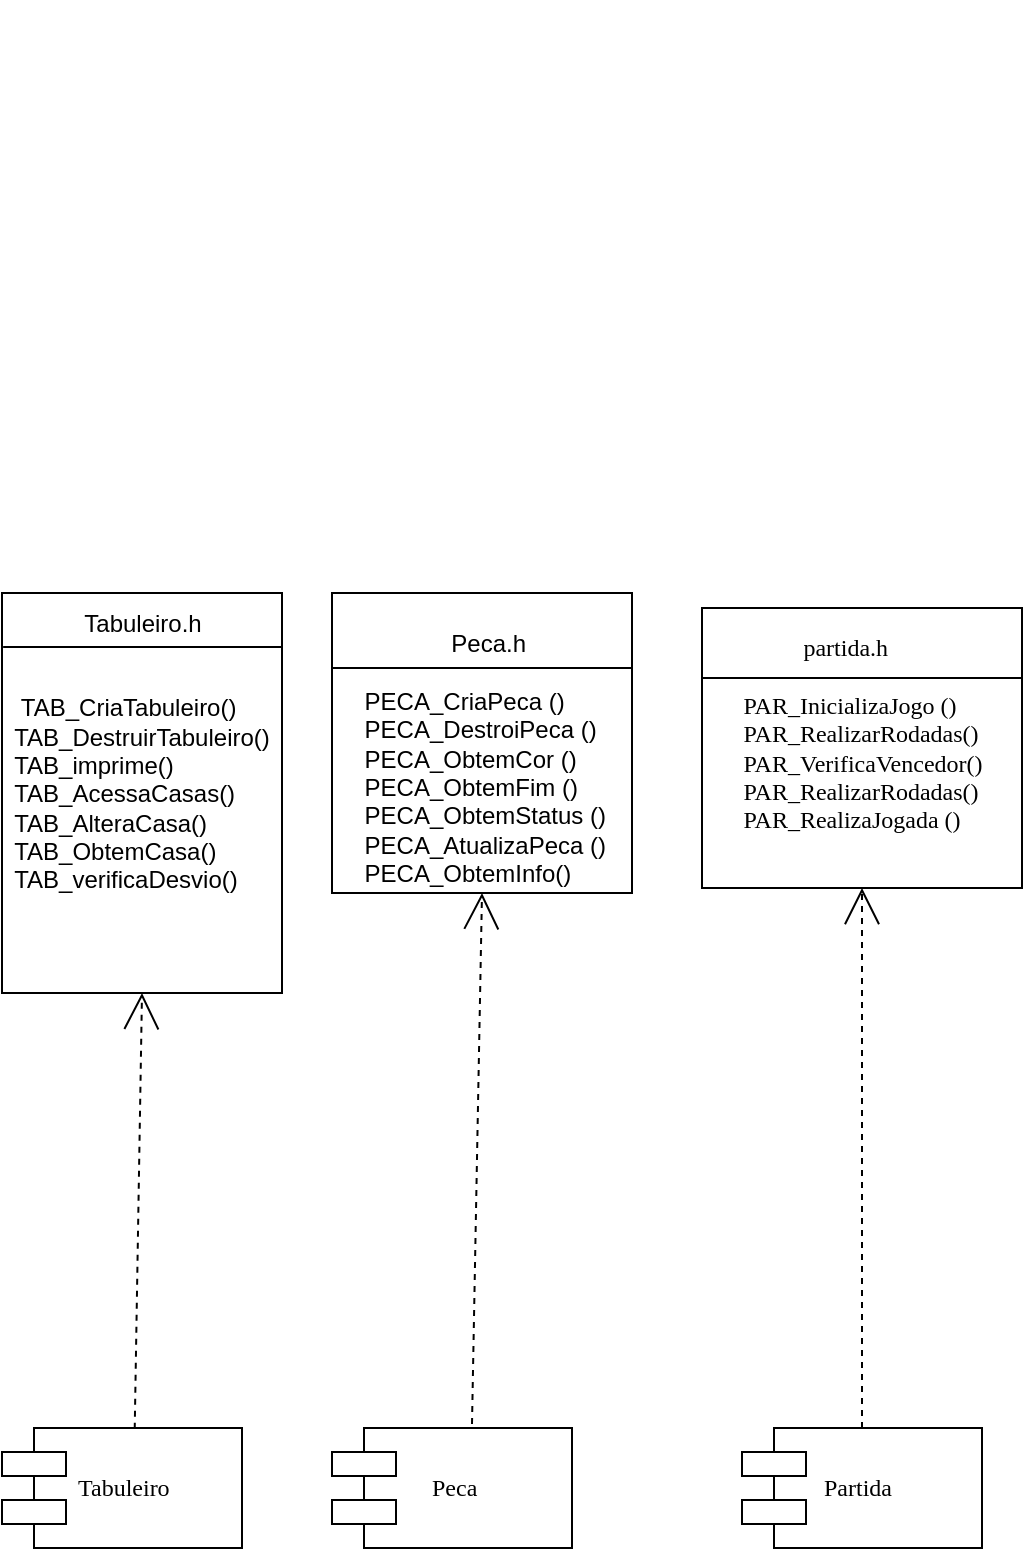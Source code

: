 <mxfile version="10.8.4" type="github"><diagram name="Page-1" id="5f0bae14-7c28-e335-631c-24af17079c00"><mxGraphModel dx="1162" dy="1478" grid="1" gridSize="10" guides="1" tooltips="1" connect="1" arrows="1" fold="1" page="1" pageScale="1" pageWidth="1100" pageHeight="850" background="#ffffff" math="0" shadow="0"><root><mxCell id="0"/><mxCell id="1" parent="0"/><mxCell id="39150e848f15840c-5" value="&amp;nbsp;&amp;nbsp;&amp;nbsp; Peca" style="shape=component;align=left;spacingLeft=36;rounded=0;shadow=0;comic=0;labelBackgroundColor=none;strokeColor=#000000;strokeWidth=1;fillColor=#ffffff;fontFamily=Verdana;fontSize=12;fontColor=#000000;html=1;" parent="1" vertex="1"><mxGeometry x="265" y="450" width="120" height="60" as="geometry"/></mxCell><mxCell id="39150e848f15840c-7" value="&amp;nbsp;Partida" style="shape=component;align=left;spacingLeft=36;rounded=0;shadow=0;comic=0;labelBackgroundColor=none;strokeColor=#000000;strokeWidth=1;fillColor=#ffffff;fontFamily=Verdana;fontSize=12;fontColor=#000000;html=1;" parent="1" vertex="1"><mxGeometry x="470" y="450" width="120" height="60" as="geometry"/></mxCell><mxCell id="39150e848f15840c-8" value="&lt;div align=&quot;justify&quot;&gt;&lt;br&gt;&lt;/div&gt;&lt;div align=&quot;justify&quot;&gt;&lt;br&gt;&lt;/div&gt;&lt;div align=&quot;justify&quot;&gt;&lt;br&gt;&lt;/div&gt;&lt;div align=&quot;justify&quot;&gt;&lt;br&gt;&lt;/div&gt;&lt;div align=&quot;justify&quot;&gt;&lt;br&gt;&lt;/div&gt;&lt;div align=&quot;justify&quot;&gt;&lt;br&gt;&lt;/div&gt;&lt;div align=&quot;justify&quot;&gt;&lt;br&gt;&lt;/div&gt;&lt;div align=&quot;justify&quot;&gt;&lt;br&gt;&lt;/div&gt;&lt;div align=&quot;justify&quot;&gt;&lt;br&gt;&lt;/div&gt;&lt;div align=&quot;justify&quot;&gt;&lt;br&gt;&lt;/div&gt;&lt;div align=&quot;justify&quot;&gt;&lt;br&gt;&lt;/div&gt;&lt;div align=&quot;justify&quot;&gt;&lt;br&gt;&lt;/div&gt;&lt;div align=&quot;justify&quot;&gt;&lt;br&gt;&lt;/div&gt;&lt;div align=&quot;justify&quot;&gt;&lt;br&gt;&lt;/div&gt;&lt;div align=&quot;justify&quot;&gt;&lt;br&gt;&lt;/div&gt;&lt;div align=&quot;justify&quot;&gt;&lt;br&gt;&lt;/div&gt;&lt;div align=&quot;justify&quot;&gt;&lt;br&gt;&lt;/div&gt;&lt;div align=&quot;justify&quot;&gt;&lt;br&gt;&lt;/div&gt;&lt;div align=&quot;justify&quot;&gt;&lt;br&gt;&lt;/div&gt;&lt;div align=&quot;justify&quot;&gt;&lt;br&gt;&lt;/div&gt;&lt;div align=&quot;justify&quot;&gt;&lt;br&gt;&lt;/div&gt;&lt;div align=&quot;justify&quot;&gt;&lt;br&gt;&lt;/div&gt;&lt;div align=&quot;justify&quot;&gt;&amp;nbsp;&amp;nbsp;&amp;nbsp;&amp;nbsp;&amp;nbsp;&amp;nbsp;&amp;nbsp;&amp;nbsp;&amp;nbsp; partida.h&lt;/div&gt;&lt;div align=&quot;justify&quot;&gt;&lt;b&gt;&lt;/b&gt;&lt;div&gt;&lt;br&gt;&lt;/div&gt;&lt;div&gt;&lt;div&gt;&lt;div&gt;&lt;span&gt;PAR_InicializaJogo&lt;/span&gt;&lt;span&gt; ()&lt;/span&gt;&lt;/div&gt;&lt;/div&gt;&lt;/div&gt;&lt;div&gt;&lt;div&gt;&lt;span&gt;PAR_RealizarRodadas&lt;/span&gt;&lt;span&gt;()&lt;/span&gt;&lt;/div&gt;&lt;/div&gt;&lt;div&gt;&lt;div&gt;&lt;div&gt;&lt;span&gt;PAR_VerificaVencedor&lt;/span&gt;&lt;span&gt;()&lt;/span&gt;&lt;/div&gt;&lt;/div&gt;&lt;/div&gt;&lt;div&gt;&lt;div&gt;&lt;div&gt;&lt;div&gt;&lt;span&gt;PAR_RealizarRodadas&lt;/span&gt;&lt;span&gt;()&lt;/span&gt;&lt;/div&gt;&lt;/div&gt;&lt;/div&gt;&lt;/div&gt;&lt;div&gt;&lt;div&gt;&lt;div&gt;&lt;span&gt;PAR_RealizaJogada&lt;/span&gt;&lt;span&gt; ()&lt;/span&gt;&lt;/div&gt;&lt;/div&gt;&lt;/div&gt;&lt;div&gt;&lt;br&gt;&lt;/div&gt;&lt;div&gt;&lt;br&gt;&lt;/div&gt;&lt;div&gt;&lt;br&gt;&lt;/div&gt;&lt;div&gt;&lt;br&gt;&lt;/div&gt;&lt;div&gt;&lt;br&gt;&lt;/div&gt;&lt;div&gt;&lt;br&gt;&lt;/div&gt;&lt;div&gt;&lt;br&gt;&lt;/div&gt;&lt;div&gt;&lt;br&gt;&lt;/div&gt;&lt;div&gt;&lt;br&gt;&lt;/div&gt;&lt;div&gt;&lt;br&gt;&lt;/div&gt;&lt;div&gt;&lt;br&gt;&lt;/div&gt;&lt;div&gt;&lt;br&gt;&lt;/div&gt;&lt;div&gt;&lt;br&gt;&lt;/div&gt;&lt;div&gt;&lt;br&gt;&lt;/div&gt;&lt;div&gt;&lt;br&gt;&lt;/div&gt;&lt;div&gt;&lt;br&gt;&lt;/div&gt;&lt;div&gt;&lt;br&gt;&lt;/div&gt;&lt;div&gt;&lt;br&gt;&lt;/div&gt;&lt;div&gt;&lt;br&gt;&lt;/div&gt;&lt;div&gt;&lt;br&gt;&lt;/div&gt;&lt;div&gt;&lt;br&gt;&lt;/div&gt;&lt;div&gt;&lt;br&gt;&lt;/div&gt;&lt;div&gt;&lt;br&gt;&lt;/div&gt;&lt;/div&gt;" style="html=1;rounded=0;shadow=0;comic=0;labelBackgroundColor=none;strokeColor=#000000;strokeWidth=1;fillColor=#ffffff;fontFamily=Verdana;fontSize=12;fontColor=#000000;align=center;" parent="1" vertex="1"><mxGeometry x="450" y="40" width="160" height="140" as="geometry"/></mxCell><mxCell id="39150e848f15840c-10" value="Tabuleiro" style="shape=component;align=left;spacingLeft=36;rounded=0;shadow=0;comic=0;labelBackgroundColor=none;strokeColor=#000000;strokeWidth=1;fillColor=#ffffff;fontFamily=Verdana;fontSize=12;fontColor=#000000;html=1;" parent="1" vertex="1"><mxGeometry x="100" y="450" width="120" height="60" as="geometry"/></mxCell><mxCell id="39150e848f15840c-11" style="edgeStyle=none;rounded=0;html=1;dashed=1;labelBackgroundColor=none;startArrow=none;startFill=0;startSize=8;endArrow=open;endFill=0;endSize=16;fontFamily=Verdana;fontSize=12;exitX=0.553;exitY=0.006;exitDx=0;exitDy=0;exitPerimeter=0;entryX=0.5;entryY=1;entryDx=0;entryDy=0;" parent="1" source="39150e848f15840c-10" target="ISHT4L1SWULEy64PhdQd-35" edge="1"><mxGeometry relative="1" as="geometry"><mxPoint x="380" y="440" as="sourcePoint"/><mxPoint x="374.614" y="248.872" as="targetPoint"/></mxGeometry></mxCell><mxCell id="39150e848f15840c-12" style="edgeStyle=none;rounded=0;html=1;dashed=1;labelBackgroundColor=none;startArrow=none;startFill=0;startSize=8;endArrow=open;endFill=0;endSize=16;fontFamily=Verdana;fontSize=12;entryX=0.5;entryY=1;entryDx=0;entryDy=0;" parent="1" target="ISHT4L1SWULEy64PhdQd-32" edge="1"><mxGeometry relative="1" as="geometry"><mxPoint x="335" y="448" as="sourcePoint"/><mxPoint x="625.321" y="248.838" as="targetPoint"/></mxGeometry></mxCell><mxCell id="39150e848f15840c-16" style="edgeStyle=orthogonalEdgeStyle;rounded=0;html=1;dashed=1;labelBackgroundColor=none;startArrow=none;startFill=0;startSize=8;endArrow=open;endFill=0;endSize=16;fontFamily=Verdana;fontSize=12;" parent="1" source="39150e848f15840c-7" target="39150e848f15840c-8" edge="1"><mxGeometry relative="1" as="geometry"/></mxCell><mxCell id="ISHT4L1SWULEy64PhdQd-31" value="" style="endArrow=none;html=1;entryX=0;entryY=0.25;entryDx=0;entryDy=0;exitX=1;exitY=0.25;exitDx=0;exitDy=0;" edge="1" parent="1" source="39150e848f15840c-8" target="39150e848f15840c-8"><mxGeometry width="50" height="50" relative="1" as="geometry"><mxPoint x="140" y="650" as="sourcePoint"/><mxPoint x="190" y="600" as="targetPoint"/></mxGeometry></mxCell><mxCell id="ISHT4L1SWULEy64PhdQd-32" value="&lt;div align=&quot;left&quot;&gt;&lt;br&gt;&lt;/div&gt;&lt;div align=&quot;left&quot;&gt;&lt;br&gt;&lt;/div&gt;&lt;div align=&quot;left&quot;&gt;&lt;br&gt;&lt;/div&gt;&lt;div align=&quot;left&quot;&gt;&lt;br&gt;&lt;/div&gt;&lt;div align=&quot;left&quot;&gt;&lt;br&gt;&lt;/div&gt;&lt;div align=&quot;left&quot;&gt;&lt;br&gt;&lt;/div&gt;&lt;div align=&quot;left&quot;&gt;&lt;br&gt;&lt;/div&gt;&lt;div align=&quot;left&quot;&gt;&lt;br&gt;&lt;/div&gt;&lt;div align=&quot;left&quot;&gt;&lt;br&gt;&lt;/div&gt;&lt;div align=&quot;left&quot;&gt;&lt;br&gt;&lt;/div&gt;&lt;div align=&quot;left&quot;&gt;&lt;br&gt;&lt;/div&gt;&lt;div align=&quot;left&quot;&gt;&lt;br&gt;&lt;/div&gt;&lt;div align=&quot;left&quot;&gt;&lt;br&gt;&lt;/div&gt;&lt;div align=&quot;left&quot;&gt;&lt;br&gt;&lt;/div&gt;&lt;div align=&quot;left&quot;&gt;&amp;nbsp;&amp;nbsp;&amp;nbsp;&amp;nbsp;&amp;nbsp;&amp;nbsp;&amp;nbsp;&amp;nbsp;&amp;nbsp;&amp;nbsp;&amp;nbsp;&amp;nbsp;&amp;nbsp; Peca.h&lt;br&gt;&lt;/div&gt;&lt;div align=&quot;left&quot;&gt;&lt;br&gt;&lt;/div&gt;&lt;div align=&quot;left&quot;&gt;&lt;span&gt;&amp;nbsp;PECA_CriaPeca&lt;/span&gt;&lt;span&gt; (&lt;/span&gt;&lt;span&gt;)&lt;/span&gt;&lt;/div&gt;&lt;div align=&quot;left&quot;&gt;&lt;div&gt;&lt;div&gt;&lt;span&gt;&amp;nbsp;PECA_DestroiPeca&lt;/span&gt;&lt;span&gt; (&lt;/span&gt;&lt;span&gt;)&lt;/span&gt;&lt;/div&gt;&lt;/div&gt;&lt;/div&gt;&lt;div align=&quot;left&quot;&gt;&lt;div&gt;&lt;div&gt;&lt;span&gt;&amp;nbsp;PECA_ObtemCor&lt;/span&gt;&lt;span&gt; ()&lt;/span&gt;&lt;/div&gt;&lt;/div&gt;&lt;/div&gt;&lt;div align=&quot;left&quot;&gt;&lt;div&gt;&lt;div&gt;&lt;span&gt;&amp;nbsp;PECA_ObtemFim&lt;/span&gt;&lt;span&gt; ()&lt;/span&gt;&lt;/div&gt;&lt;/div&gt;&lt;/div&gt;&lt;div align=&quot;left&quot;&gt;&amp;nbsp;PECA_ObtemStatus ()&lt;/div&gt;&lt;div align=&quot;left&quot;&gt;&amp;nbsp;PECA_AtualizaPeca ()&lt;/div&gt;&lt;div align=&quot;left&quot;&gt;&amp;nbsp;PECA_ObtemInfo()&lt;/div&gt;&lt;div align=&quot;left&quot;&gt;&lt;br&gt;&lt;/div&gt;&lt;div align=&quot;left&quot;&gt;&lt;br&gt;&lt;/div&gt;&lt;div align=&quot;left&quot;&gt;&lt;br&gt;&lt;/div&gt;&lt;div align=&quot;left&quot;&gt;&lt;br&gt;&lt;/div&gt;&lt;div align=&quot;left&quot;&gt;&lt;br&gt;&lt;/div&gt;&lt;div align=&quot;left&quot;&gt;&lt;br&gt;&lt;/div&gt;&lt;div align=&quot;left&quot;&gt;&lt;br&gt;&lt;/div&gt;&lt;div align=&quot;left&quot;&gt;&lt;br&gt;&lt;/div&gt;&lt;div align=&quot;left&quot;&gt;&lt;br&gt;&lt;/div&gt;&lt;div align=&quot;left&quot;&gt;&lt;br&gt;&lt;/div&gt;&lt;div align=&quot;left&quot;&gt;&lt;br&gt;&lt;/div&gt;&lt;div align=&quot;left&quot;&gt;&lt;br&gt;&lt;/div&gt;&lt;div align=&quot;left&quot;&gt;&lt;br&gt;&lt;/div&gt;" style="rounded=0;whiteSpace=wrap;html=1;" vertex="1" parent="1"><mxGeometry x="265" y="32.5" width="150" height="150" as="geometry"/></mxCell><mxCell id="ISHT4L1SWULEy64PhdQd-33" value="" style="endArrow=none;html=1;entryX=0;entryY=0.25;entryDx=0;entryDy=0;exitX=1;exitY=0.25;exitDx=0;exitDy=0;" edge="1" parent="1" source="ISHT4L1SWULEy64PhdQd-32" target="ISHT4L1SWULEy64PhdQd-32"><mxGeometry width="50" height="50" relative="1" as="geometry"><mxPoint x="30" y="620" as="sourcePoint"/><mxPoint x="80" y="570" as="targetPoint"/></mxGeometry></mxCell><mxCell id="ISHT4L1SWULEy64PhdQd-35" value="&lt;div align=&quot;justify&quot;&gt;&amp;nbsp;TAB_CriaTabuleiro()&lt;/div&gt;&lt;div align=&quot;justify&quot;&gt;TAB_DestruirTabuleiro()&lt;/div&gt;&lt;div align=&quot;justify&quot;&gt;TAB_imprime()&lt;/div&gt;&lt;div align=&quot;justify&quot;&gt;TAB_AcessaCasas()&lt;/div&gt;&lt;div align=&quot;justify&quot;&gt;TAB_AlteraCasa()&lt;/div&gt;&lt;div align=&quot;justify&quot;&gt;TAB_ObtemCasa()&lt;/div&gt;&lt;div align=&quot;justify&quot;&gt;TAB_verificaDesvio()&lt;/div&gt;" style="rounded=0;whiteSpace=wrap;html=1;" vertex="1" parent="1"><mxGeometry x="100" y="32.5" width="140" height="200" as="geometry"/></mxCell><mxCell id="ISHT4L1SWULEy64PhdQd-36" value="Tabuleiro.h" style="text;html=1;strokeColor=none;fillColor=none;align=center;verticalAlign=middle;whiteSpace=wrap;rounded=0;" vertex="1" parent="1"><mxGeometry x="137.5" y="37.5" width="65" height="20" as="geometry"/></mxCell><mxCell id="ISHT4L1SWULEy64PhdQd-37" value="" style="endArrow=none;html=1;entryX=0.004;entryY=0.135;entryDx=0;entryDy=0;entryPerimeter=0;" edge="1" parent="1" target="ISHT4L1SWULEy64PhdQd-35"><mxGeometry width="50" height="50" relative="1" as="geometry"><mxPoint x="240" y="59.5" as="sourcePoint"/><mxPoint x="120" y="657.5" as="targetPoint"/></mxGeometry></mxCell></root></mxGraphModel></diagram></mxfile>